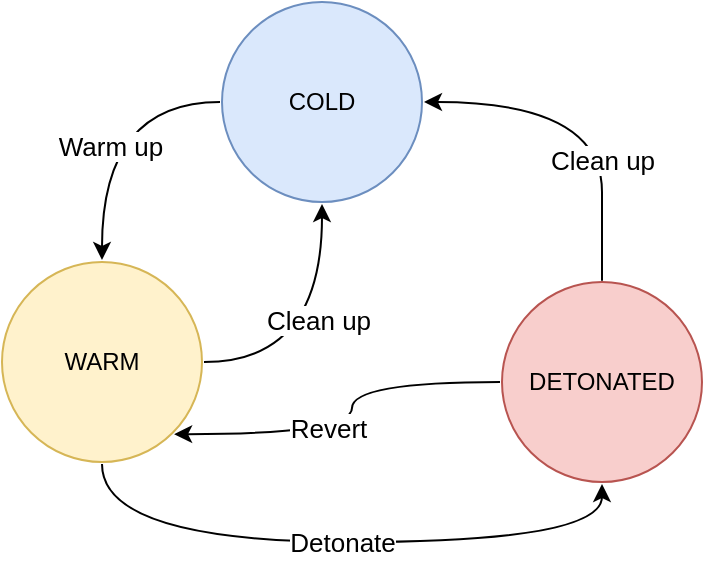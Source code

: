 <mxfile version="16.4.0" type="device"><diagram id="yF30Bdg-q_bzkUsnMItz" name="Page-1"><mxGraphModel dx="1372" dy="767" grid="1" gridSize="10" guides="1" tooltips="1" connect="1" arrows="1" fold="1" page="1" pageScale="1" pageWidth="850" pageHeight="1100" math="0" shadow="0"><root><mxCell id="0"/><mxCell id="1" parent="0"/><mxCell id="JGpLl-StDE8mDBFFghQ4-46" style="edgeStyle=orthogonalEdgeStyle;orthogonalLoop=1;jettySize=auto;html=1;exitX=0;exitY=0.5;exitDx=0;exitDy=0;entryX=0.5;entryY=0;entryDx=0;entryDy=0;curved=1;strokeWidth=1;" parent="1" source="JGpLl-StDE8mDBFFghQ4-50" target="JGpLl-StDE8mDBFFghQ4-55" edge="1"><mxGeometry relative="1" as="geometry"/></mxCell><mxCell id="JGpLl-StDE8mDBFFghQ4-47" value="Warm up" style="edgeLabel;html=1;align=center;verticalAlign=middle;resizable=0;points=[];fontStyle=0;fontSize=13;" parent="JGpLl-StDE8mDBFFghQ4-46" vertex="1" connectable="0"><mxGeometry x="0.167" y="4" relative="1" as="geometry"><mxPoint as="offset"/></mxGeometry></mxCell><mxCell id="JGpLl-StDE8mDBFFghQ4-50" value="COLD" style="ellipse;whiteSpace=wrap;html=1;aspect=fixed;fillColor=#dae8fc;strokeColor=#6c8ebf;perimeterSpacing=1;" parent="1" vertex="1"><mxGeometry x="230" y="40" width="100" height="100" as="geometry"/></mxCell><mxCell id="JGpLl-StDE8mDBFFghQ4-53" style="edgeStyle=orthogonalEdgeStyle;curved=1;orthogonalLoop=1;jettySize=auto;html=1;exitX=1;exitY=0.5;exitDx=0;exitDy=0;strokeWidth=1;" parent="1" source="JGpLl-StDE8mDBFFghQ4-55" target="JGpLl-StDE8mDBFFghQ4-50" edge="1"><mxGeometry relative="1" as="geometry"/></mxCell><mxCell id="JGpLl-StDE8mDBFFghQ4-54" value="Clean up" style="edgeLabel;html=1;align=center;verticalAlign=middle;resizable=0;points=[];fontStyle=0;fontSize=13;" parent="JGpLl-StDE8mDBFFghQ4-53" vertex="1" connectable="0"><mxGeometry x="0.167" y="2" relative="1" as="geometry"><mxPoint as="offset"/></mxGeometry></mxCell><mxCell id="JGpLl-StDE8mDBFFghQ4-61" style="edgeStyle=orthogonalEdgeStyle;curved=1;orthogonalLoop=1;jettySize=auto;html=1;exitX=0.5;exitY=1;exitDx=0;exitDy=0;entryX=0.5;entryY=1;entryDx=0;entryDy=0;fontSize=13;fontColor=#4D4D4D;strokeWidth=1;" parent="1" source="JGpLl-StDE8mDBFFghQ4-55" target="JGpLl-StDE8mDBFFghQ4-60" edge="1"><mxGeometry relative="1" as="geometry"><Array as="points"><mxPoint x="170" y="310"/><mxPoint x="420" y="310"/></Array></mxGeometry></mxCell><mxCell id="JGpLl-StDE8mDBFFghQ4-62" value="Detonate" style="edgeLabel;html=1;align=center;verticalAlign=middle;resizable=0;points=[];fontSize=13;fontColor=#000000;" parent="JGpLl-StDE8mDBFFghQ4-61" vertex="1" connectable="0"><mxGeometry x="-0.02" y="-2" relative="1" as="geometry"><mxPoint x="3" y="-2" as="offset"/></mxGeometry></mxCell><mxCell id="JGpLl-StDE8mDBFFghQ4-55" value="WARM" style="ellipse;whiteSpace=wrap;html=1;aspect=fixed;fillColor=#fff2cc;strokeColor=#d6b656;perimeterSpacing=1;" parent="1" vertex="1"><mxGeometry x="120" y="170" width="100" height="100" as="geometry"/></mxCell><mxCell id="JGpLl-StDE8mDBFFghQ4-56" style="edgeStyle=orthogonalEdgeStyle;curved=1;orthogonalLoop=1;jettySize=auto;html=1;exitX=0.5;exitY=0;exitDx=0;exitDy=0;entryX=1;entryY=0.5;entryDx=0;entryDy=0;strokeWidth=1;" parent="1" source="JGpLl-StDE8mDBFFghQ4-60" target="JGpLl-StDE8mDBFFghQ4-50" edge="1"><mxGeometry relative="1" as="geometry"><Array as="points"><mxPoint x="420" y="180"/><mxPoint x="420" y="100"/></Array></mxGeometry></mxCell><mxCell id="JGpLl-StDE8mDBFFghQ4-57" value="Clean up" style="edgeLabel;html=1;align=center;verticalAlign=middle;resizable=0;points=[];fontStyle=0;fontSize=13;" parent="JGpLl-StDE8mDBFFghQ4-56" vertex="1" connectable="0"><mxGeometry x="-0.308" y="5" relative="1" as="geometry"><mxPoint x="5" as="offset"/></mxGeometry></mxCell><mxCell id="JGpLl-StDE8mDBFFghQ4-58" style="edgeStyle=orthogonalEdgeStyle;curved=1;orthogonalLoop=1;jettySize=auto;html=1;exitX=0;exitY=0.5;exitDx=0;exitDy=0;entryX=1;entryY=1;entryDx=0;entryDy=0;strokeWidth=1;" parent="1" source="JGpLl-StDE8mDBFFghQ4-60" target="JGpLl-StDE8mDBFFghQ4-55" edge="1"><mxGeometry relative="1" as="geometry"/></mxCell><mxCell id="JGpLl-StDE8mDBFFghQ4-59" value="Revert" style="edgeLabel;html=1;align=center;verticalAlign=middle;resizable=0;points=[];fontStyle=0;fontSize=13;" parent="JGpLl-StDE8mDBFFghQ4-58" vertex="1" connectable="0"><mxGeometry x="0.231" y="-3" relative="1" as="geometry"><mxPoint x="4" as="offset"/></mxGeometry></mxCell><mxCell id="JGpLl-StDE8mDBFFghQ4-60" value="DETONATED" style="ellipse;whiteSpace=wrap;html=1;aspect=fixed;fillColor=#f8cecc;strokeColor=#b85450;perimeterSpacing=1;" parent="1" vertex="1"><mxGeometry x="370" y="180" width="100" height="100" as="geometry"/></mxCell></root></mxGraphModel></diagram></mxfile>